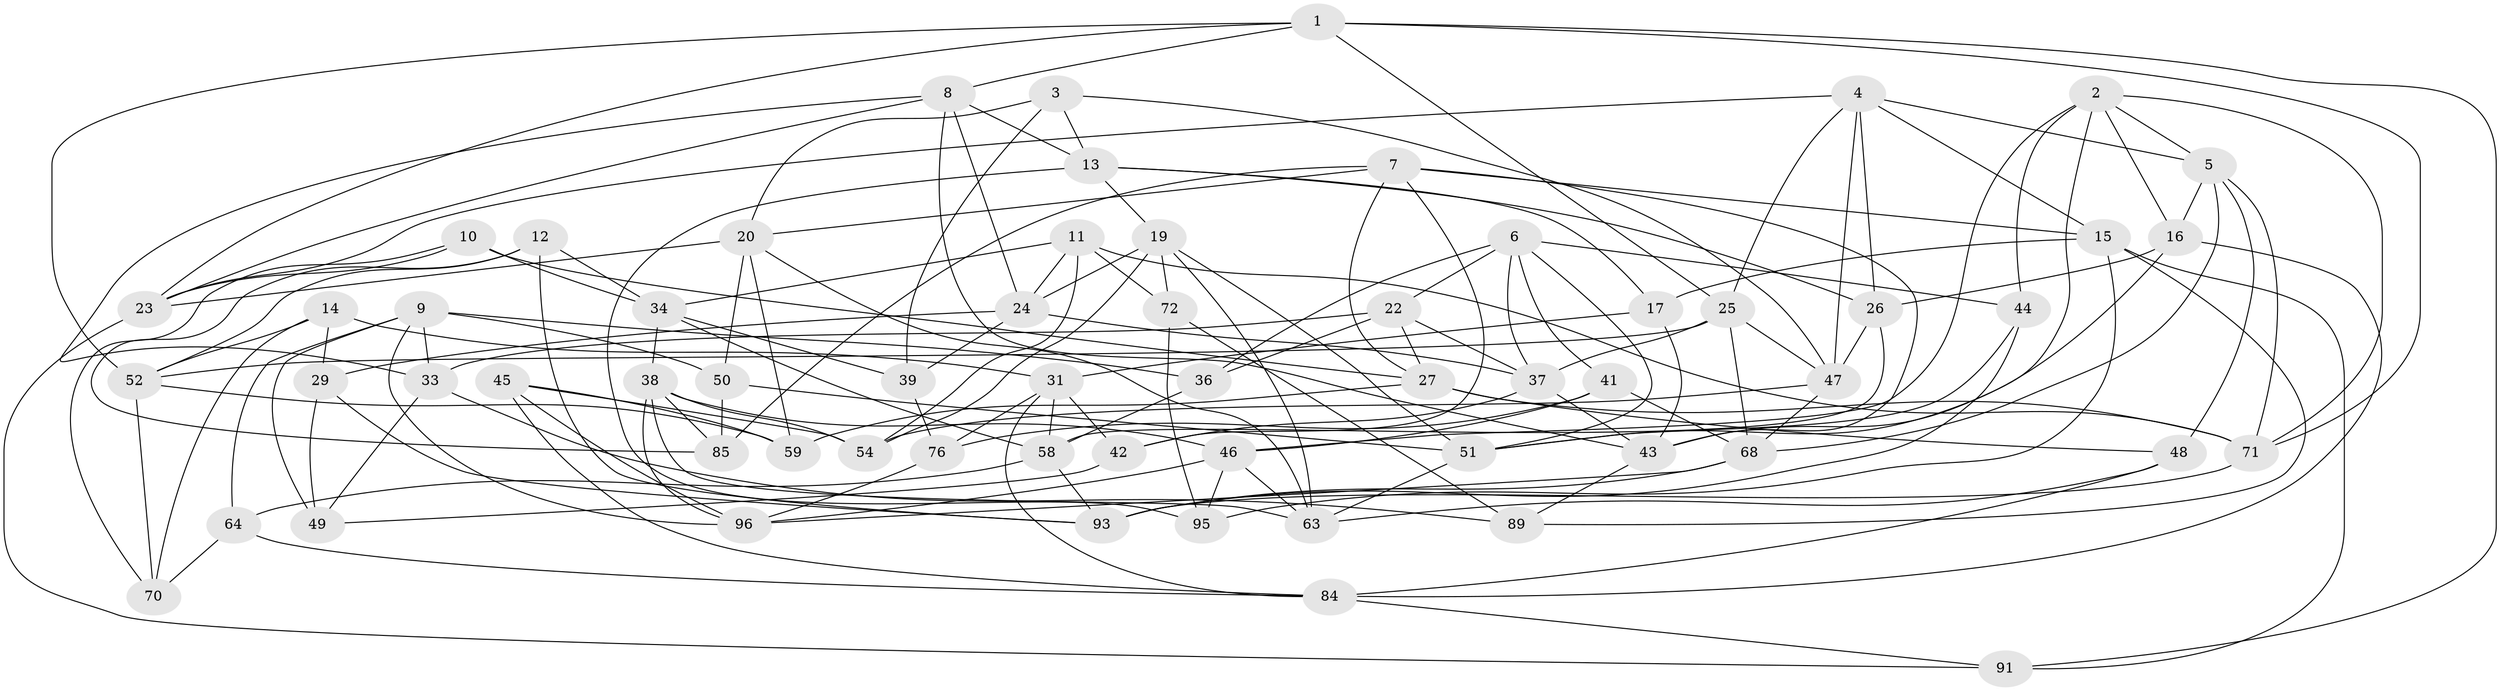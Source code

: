 // original degree distribution, {4: 1.0}
// Generated by graph-tools (version 1.1) at 2025/39/02/21/25 10:39:01]
// undirected, 62 vertices, 159 edges
graph export_dot {
graph [start="1"]
  node [color=gray90,style=filled];
  1 [super="+55"];
  2 [super="+73"];
  3;
  4 [super="+82"];
  5 [super="+65"];
  6 [super="+30"];
  7 [super="+18"];
  8 [super="+99"];
  9 [super="+35"];
  10;
  11 [super="+32"];
  12;
  13 [super="+62"];
  14;
  15 [super="+53"];
  16 [super="+75"];
  17;
  19 [super="+21"];
  20 [super="+57"];
  22 [super="+28"];
  23 [super="+56"];
  24 [super="+67"];
  25 [super="+74"];
  26 [super="+40"];
  27 [super="+60"];
  29;
  31 [super="+87"];
  33 [super="+88"];
  34 [super="+92"];
  36;
  37 [super="+78"];
  38 [super="+79"];
  39;
  41;
  42;
  43 [super="+61"];
  44;
  45;
  46 [super="+90"];
  47 [super="+81"];
  48;
  49;
  50;
  51 [super="+66"];
  52 [super="+83"];
  54 [super="+77"];
  58 [super="+97"];
  59;
  63 [super="+69"];
  64;
  68 [super="+80"];
  70;
  71 [super="+98"];
  72;
  76;
  84 [super="+86"];
  85;
  89;
  91;
  93 [super="+94"];
  95;
  96 [super="+100"];
  1 -- 52;
  1 -- 91;
  1 -- 23;
  1 -- 25;
  1 -- 71;
  1 -- 8;
  2 -- 43;
  2 -- 71;
  2 -- 44;
  2 -- 5;
  2 -- 46;
  2 -- 16;
  3 -- 39;
  3 -- 13;
  3 -- 47;
  3 -- 20;
  4 -- 26;
  4 -- 5;
  4 -- 15;
  4 -- 25;
  4 -- 23;
  4 -- 47;
  5 -- 16;
  5 -- 68;
  5 -- 48;
  5 -- 71;
  6 -- 36;
  6 -- 37;
  6 -- 41;
  6 -- 51;
  6 -- 44;
  6 -- 22;
  7 -- 85;
  7 -- 20;
  7 -- 42;
  7 -- 27;
  7 -- 15;
  7 -- 43;
  8 -- 33;
  8 -- 23;
  8 -- 13;
  8 -- 24;
  8 -- 43;
  9 -- 36;
  9 -- 33;
  9 -- 50;
  9 -- 64;
  9 -- 49;
  9 -- 96;
  10 -- 23;
  10 -- 70;
  10 -- 27;
  10 -- 34;
  11 -- 71;
  11 -- 34;
  11 -- 54 [weight=2];
  11 -- 24;
  11 -- 72;
  12 -- 52;
  12 -- 93;
  12 -- 85;
  12 -- 34;
  13 -- 19;
  13 -- 17;
  13 -- 26;
  13 -- 95;
  14 -- 70;
  14 -- 29;
  14 -- 52;
  14 -- 31;
  15 -- 89;
  15 -- 17;
  15 -- 91;
  15 -- 95;
  16 -- 84;
  16 -- 26 [weight=2];
  16 -- 51;
  17 -- 31;
  17 -- 43;
  19 -- 51;
  19 -- 63;
  19 -- 24;
  19 -- 72;
  19 -- 54;
  20 -- 59;
  20 -- 50;
  20 -- 23;
  20 -- 63;
  22 -- 27;
  22 -- 33 [weight=2];
  22 -- 36;
  22 -- 37;
  23 -- 91;
  24 -- 29;
  24 -- 39;
  24 -- 37;
  25 -- 52;
  25 -- 47;
  25 -- 37;
  25 -- 68;
  26 -- 47;
  26 -- 58;
  27 -- 48;
  27 -- 59;
  27 -- 71;
  29 -- 49;
  29 -- 93;
  31 -- 84;
  31 -- 42;
  31 -- 76;
  31 -- 58;
  33 -- 49;
  33 -- 89;
  34 -- 38;
  34 -- 39;
  34 -- 58;
  36 -- 58;
  37 -- 42;
  37 -- 43;
  38 -- 85;
  38 -- 46;
  38 -- 54;
  38 -- 96;
  38 -- 63;
  39 -- 76;
  41 -- 68;
  41 -- 76;
  41 -- 46;
  42 -- 49;
  43 -- 89;
  44 -- 51;
  44 -- 93;
  45 -- 96;
  45 -- 59;
  45 -- 84;
  45 -- 54;
  46 -- 96;
  46 -- 95;
  46 -- 63;
  47 -- 54;
  47 -- 68;
  48 -- 84;
  48 -- 63;
  50 -- 85;
  50 -- 51;
  51 -- 63;
  52 -- 70;
  52 -- 59;
  58 -- 93;
  58 -- 64;
  64 -- 70;
  64 -- 84;
  68 -- 93;
  68 -- 96;
  71 -- 93;
  72 -- 89;
  72 -- 95;
  76 -- 96;
  84 -- 91;
}
